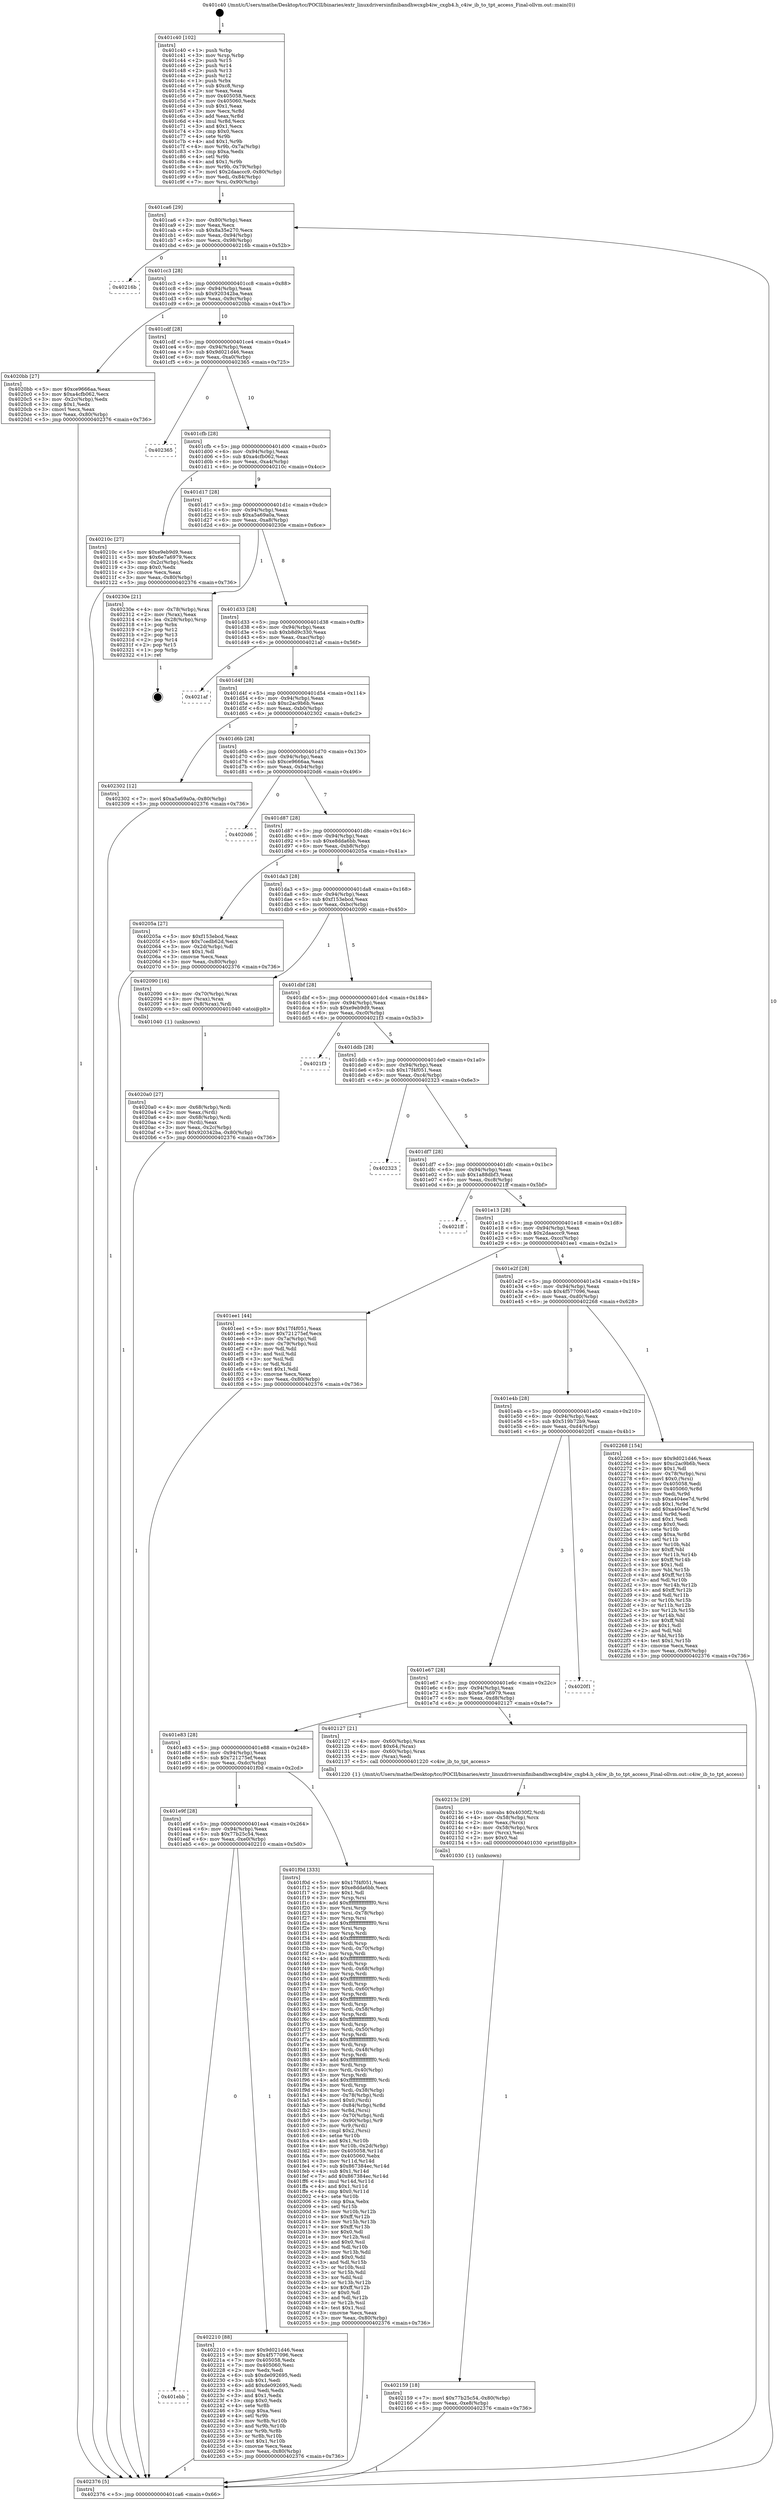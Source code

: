 digraph "0x401c40" {
  label = "0x401c40 (/mnt/c/Users/mathe/Desktop/tcc/POCII/binaries/extr_linuxdriversinfinibandhwcxgb4iw_cxgb4.h_c4iw_ib_to_tpt_access_Final-ollvm.out::main(0))"
  labelloc = "t"
  node[shape=record]

  Entry [label="",width=0.3,height=0.3,shape=circle,fillcolor=black,style=filled]
  "0x401ca6" [label="{
     0x401ca6 [29]\l
     | [instrs]\l
     &nbsp;&nbsp;0x401ca6 \<+3\>: mov -0x80(%rbp),%eax\l
     &nbsp;&nbsp;0x401ca9 \<+2\>: mov %eax,%ecx\l
     &nbsp;&nbsp;0x401cab \<+6\>: sub $0x8a35e270,%ecx\l
     &nbsp;&nbsp;0x401cb1 \<+6\>: mov %eax,-0x94(%rbp)\l
     &nbsp;&nbsp;0x401cb7 \<+6\>: mov %ecx,-0x98(%rbp)\l
     &nbsp;&nbsp;0x401cbd \<+6\>: je 000000000040216b \<main+0x52b\>\l
  }"]
  "0x40216b" [label="{
     0x40216b\l
  }", style=dashed]
  "0x401cc3" [label="{
     0x401cc3 [28]\l
     | [instrs]\l
     &nbsp;&nbsp;0x401cc3 \<+5\>: jmp 0000000000401cc8 \<main+0x88\>\l
     &nbsp;&nbsp;0x401cc8 \<+6\>: mov -0x94(%rbp),%eax\l
     &nbsp;&nbsp;0x401cce \<+5\>: sub $0x920342ba,%eax\l
     &nbsp;&nbsp;0x401cd3 \<+6\>: mov %eax,-0x9c(%rbp)\l
     &nbsp;&nbsp;0x401cd9 \<+6\>: je 00000000004020bb \<main+0x47b\>\l
  }"]
  Exit [label="",width=0.3,height=0.3,shape=circle,fillcolor=black,style=filled,peripheries=2]
  "0x4020bb" [label="{
     0x4020bb [27]\l
     | [instrs]\l
     &nbsp;&nbsp;0x4020bb \<+5\>: mov $0xce9666aa,%eax\l
     &nbsp;&nbsp;0x4020c0 \<+5\>: mov $0xa4cfb062,%ecx\l
     &nbsp;&nbsp;0x4020c5 \<+3\>: mov -0x2c(%rbp),%edx\l
     &nbsp;&nbsp;0x4020c8 \<+3\>: cmp $0x1,%edx\l
     &nbsp;&nbsp;0x4020cb \<+3\>: cmovl %ecx,%eax\l
     &nbsp;&nbsp;0x4020ce \<+3\>: mov %eax,-0x80(%rbp)\l
     &nbsp;&nbsp;0x4020d1 \<+5\>: jmp 0000000000402376 \<main+0x736\>\l
  }"]
  "0x401cdf" [label="{
     0x401cdf [28]\l
     | [instrs]\l
     &nbsp;&nbsp;0x401cdf \<+5\>: jmp 0000000000401ce4 \<main+0xa4\>\l
     &nbsp;&nbsp;0x401ce4 \<+6\>: mov -0x94(%rbp),%eax\l
     &nbsp;&nbsp;0x401cea \<+5\>: sub $0x9d021d46,%eax\l
     &nbsp;&nbsp;0x401cef \<+6\>: mov %eax,-0xa0(%rbp)\l
     &nbsp;&nbsp;0x401cf5 \<+6\>: je 0000000000402365 \<main+0x725\>\l
  }"]
  "0x401ebb" [label="{
     0x401ebb\l
  }", style=dashed]
  "0x402365" [label="{
     0x402365\l
  }", style=dashed]
  "0x401cfb" [label="{
     0x401cfb [28]\l
     | [instrs]\l
     &nbsp;&nbsp;0x401cfb \<+5\>: jmp 0000000000401d00 \<main+0xc0\>\l
     &nbsp;&nbsp;0x401d00 \<+6\>: mov -0x94(%rbp),%eax\l
     &nbsp;&nbsp;0x401d06 \<+5\>: sub $0xa4cfb062,%eax\l
     &nbsp;&nbsp;0x401d0b \<+6\>: mov %eax,-0xa4(%rbp)\l
     &nbsp;&nbsp;0x401d11 \<+6\>: je 000000000040210c \<main+0x4cc\>\l
  }"]
  "0x402210" [label="{
     0x402210 [88]\l
     | [instrs]\l
     &nbsp;&nbsp;0x402210 \<+5\>: mov $0x9d021d46,%eax\l
     &nbsp;&nbsp;0x402215 \<+5\>: mov $0x4f577096,%ecx\l
     &nbsp;&nbsp;0x40221a \<+7\>: mov 0x405058,%edx\l
     &nbsp;&nbsp;0x402221 \<+7\>: mov 0x405060,%esi\l
     &nbsp;&nbsp;0x402228 \<+2\>: mov %edx,%edi\l
     &nbsp;&nbsp;0x40222a \<+6\>: sub $0xde092695,%edi\l
     &nbsp;&nbsp;0x402230 \<+3\>: sub $0x1,%edi\l
     &nbsp;&nbsp;0x402233 \<+6\>: add $0xde092695,%edi\l
     &nbsp;&nbsp;0x402239 \<+3\>: imul %edi,%edx\l
     &nbsp;&nbsp;0x40223c \<+3\>: and $0x1,%edx\l
     &nbsp;&nbsp;0x40223f \<+3\>: cmp $0x0,%edx\l
     &nbsp;&nbsp;0x402242 \<+4\>: sete %r8b\l
     &nbsp;&nbsp;0x402246 \<+3\>: cmp $0xa,%esi\l
     &nbsp;&nbsp;0x402249 \<+4\>: setl %r9b\l
     &nbsp;&nbsp;0x40224d \<+3\>: mov %r8b,%r10b\l
     &nbsp;&nbsp;0x402250 \<+3\>: and %r9b,%r10b\l
     &nbsp;&nbsp;0x402253 \<+3\>: xor %r9b,%r8b\l
     &nbsp;&nbsp;0x402256 \<+3\>: or %r8b,%r10b\l
     &nbsp;&nbsp;0x402259 \<+4\>: test $0x1,%r10b\l
     &nbsp;&nbsp;0x40225d \<+3\>: cmovne %ecx,%eax\l
     &nbsp;&nbsp;0x402260 \<+3\>: mov %eax,-0x80(%rbp)\l
     &nbsp;&nbsp;0x402263 \<+5\>: jmp 0000000000402376 \<main+0x736\>\l
  }"]
  "0x40210c" [label="{
     0x40210c [27]\l
     | [instrs]\l
     &nbsp;&nbsp;0x40210c \<+5\>: mov $0xe9eb9d9,%eax\l
     &nbsp;&nbsp;0x402111 \<+5\>: mov $0x6e7a6979,%ecx\l
     &nbsp;&nbsp;0x402116 \<+3\>: mov -0x2c(%rbp),%edx\l
     &nbsp;&nbsp;0x402119 \<+3\>: cmp $0x0,%edx\l
     &nbsp;&nbsp;0x40211c \<+3\>: cmove %ecx,%eax\l
     &nbsp;&nbsp;0x40211f \<+3\>: mov %eax,-0x80(%rbp)\l
     &nbsp;&nbsp;0x402122 \<+5\>: jmp 0000000000402376 \<main+0x736\>\l
  }"]
  "0x401d17" [label="{
     0x401d17 [28]\l
     | [instrs]\l
     &nbsp;&nbsp;0x401d17 \<+5\>: jmp 0000000000401d1c \<main+0xdc\>\l
     &nbsp;&nbsp;0x401d1c \<+6\>: mov -0x94(%rbp),%eax\l
     &nbsp;&nbsp;0x401d22 \<+5\>: sub $0xa5a69a0a,%eax\l
     &nbsp;&nbsp;0x401d27 \<+6\>: mov %eax,-0xa8(%rbp)\l
     &nbsp;&nbsp;0x401d2d \<+6\>: je 000000000040230e \<main+0x6ce\>\l
  }"]
  "0x402159" [label="{
     0x402159 [18]\l
     | [instrs]\l
     &nbsp;&nbsp;0x402159 \<+7\>: movl $0x77b25c54,-0x80(%rbp)\l
     &nbsp;&nbsp;0x402160 \<+6\>: mov %eax,-0xe8(%rbp)\l
     &nbsp;&nbsp;0x402166 \<+5\>: jmp 0000000000402376 \<main+0x736\>\l
  }"]
  "0x40230e" [label="{
     0x40230e [21]\l
     | [instrs]\l
     &nbsp;&nbsp;0x40230e \<+4\>: mov -0x78(%rbp),%rax\l
     &nbsp;&nbsp;0x402312 \<+2\>: mov (%rax),%eax\l
     &nbsp;&nbsp;0x402314 \<+4\>: lea -0x28(%rbp),%rsp\l
     &nbsp;&nbsp;0x402318 \<+1\>: pop %rbx\l
     &nbsp;&nbsp;0x402319 \<+2\>: pop %r12\l
     &nbsp;&nbsp;0x40231b \<+2\>: pop %r13\l
     &nbsp;&nbsp;0x40231d \<+2\>: pop %r14\l
     &nbsp;&nbsp;0x40231f \<+2\>: pop %r15\l
     &nbsp;&nbsp;0x402321 \<+1\>: pop %rbp\l
     &nbsp;&nbsp;0x402322 \<+1\>: ret\l
  }"]
  "0x401d33" [label="{
     0x401d33 [28]\l
     | [instrs]\l
     &nbsp;&nbsp;0x401d33 \<+5\>: jmp 0000000000401d38 \<main+0xf8\>\l
     &nbsp;&nbsp;0x401d38 \<+6\>: mov -0x94(%rbp),%eax\l
     &nbsp;&nbsp;0x401d3e \<+5\>: sub $0xb8d9c330,%eax\l
     &nbsp;&nbsp;0x401d43 \<+6\>: mov %eax,-0xac(%rbp)\l
     &nbsp;&nbsp;0x401d49 \<+6\>: je 00000000004021af \<main+0x56f\>\l
  }"]
  "0x40213c" [label="{
     0x40213c [29]\l
     | [instrs]\l
     &nbsp;&nbsp;0x40213c \<+10\>: movabs $0x4030f2,%rdi\l
     &nbsp;&nbsp;0x402146 \<+4\>: mov -0x58(%rbp),%rcx\l
     &nbsp;&nbsp;0x40214a \<+2\>: mov %eax,(%rcx)\l
     &nbsp;&nbsp;0x40214c \<+4\>: mov -0x58(%rbp),%rcx\l
     &nbsp;&nbsp;0x402150 \<+2\>: mov (%rcx),%esi\l
     &nbsp;&nbsp;0x402152 \<+2\>: mov $0x0,%al\l
     &nbsp;&nbsp;0x402154 \<+5\>: call 0000000000401030 \<printf@plt\>\l
     | [calls]\l
     &nbsp;&nbsp;0x401030 \{1\} (unknown)\l
  }"]
  "0x4021af" [label="{
     0x4021af\l
  }", style=dashed]
  "0x401d4f" [label="{
     0x401d4f [28]\l
     | [instrs]\l
     &nbsp;&nbsp;0x401d4f \<+5\>: jmp 0000000000401d54 \<main+0x114\>\l
     &nbsp;&nbsp;0x401d54 \<+6\>: mov -0x94(%rbp),%eax\l
     &nbsp;&nbsp;0x401d5a \<+5\>: sub $0xc2ac9b6b,%eax\l
     &nbsp;&nbsp;0x401d5f \<+6\>: mov %eax,-0xb0(%rbp)\l
     &nbsp;&nbsp;0x401d65 \<+6\>: je 0000000000402302 \<main+0x6c2\>\l
  }"]
  "0x4020a0" [label="{
     0x4020a0 [27]\l
     | [instrs]\l
     &nbsp;&nbsp;0x4020a0 \<+4\>: mov -0x68(%rbp),%rdi\l
     &nbsp;&nbsp;0x4020a4 \<+2\>: mov %eax,(%rdi)\l
     &nbsp;&nbsp;0x4020a6 \<+4\>: mov -0x68(%rbp),%rdi\l
     &nbsp;&nbsp;0x4020aa \<+2\>: mov (%rdi),%eax\l
     &nbsp;&nbsp;0x4020ac \<+3\>: mov %eax,-0x2c(%rbp)\l
     &nbsp;&nbsp;0x4020af \<+7\>: movl $0x920342ba,-0x80(%rbp)\l
     &nbsp;&nbsp;0x4020b6 \<+5\>: jmp 0000000000402376 \<main+0x736\>\l
  }"]
  "0x402302" [label="{
     0x402302 [12]\l
     | [instrs]\l
     &nbsp;&nbsp;0x402302 \<+7\>: movl $0xa5a69a0a,-0x80(%rbp)\l
     &nbsp;&nbsp;0x402309 \<+5\>: jmp 0000000000402376 \<main+0x736\>\l
  }"]
  "0x401d6b" [label="{
     0x401d6b [28]\l
     | [instrs]\l
     &nbsp;&nbsp;0x401d6b \<+5\>: jmp 0000000000401d70 \<main+0x130\>\l
     &nbsp;&nbsp;0x401d70 \<+6\>: mov -0x94(%rbp),%eax\l
     &nbsp;&nbsp;0x401d76 \<+5\>: sub $0xce9666aa,%eax\l
     &nbsp;&nbsp;0x401d7b \<+6\>: mov %eax,-0xb4(%rbp)\l
     &nbsp;&nbsp;0x401d81 \<+6\>: je 00000000004020d6 \<main+0x496\>\l
  }"]
  "0x401e9f" [label="{
     0x401e9f [28]\l
     | [instrs]\l
     &nbsp;&nbsp;0x401e9f \<+5\>: jmp 0000000000401ea4 \<main+0x264\>\l
     &nbsp;&nbsp;0x401ea4 \<+6\>: mov -0x94(%rbp),%eax\l
     &nbsp;&nbsp;0x401eaa \<+5\>: sub $0x77b25c54,%eax\l
     &nbsp;&nbsp;0x401eaf \<+6\>: mov %eax,-0xe0(%rbp)\l
     &nbsp;&nbsp;0x401eb5 \<+6\>: je 0000000000402210 \<main+0x5d0\>\l
  }"]
  "0x4020d6" [label="{
     0x4020d6\l
  }", style=dashed]
  "0x401d87" [label="{
     0x401d87 [28]\l
     | [instrs]\l
     &nbsp;&nbsp;0x401d87 \<+5\>: jmp 0000000000401d8c \<main+0x14c\>\l
     &nbsp;&nbsp;0x401d8c \<+6\>: mov -0x94(%rbp),%eax\l
     &nbsp;&nbsp;0x401d92 \<+5\>: sub $0xe8dda6bb,%eax\l
     &nbsp;&nbsp;0x401d97 \<+6\>: mov %eax,-0xb8(%rbp)\l
     &nbsp;&nbsp;0x401d9d \<+6\>: je 000000000040205a \<main+0x41a\>\l
  }"]
  "0x401f0d" [label="{
     0x401f0d [333]\l
     | [instrs]\l
     &nbsp;&nbsp;0x401f0d \<+5\>: mov $0x17f4f051,%eax\l
     &nbsp;&nbsp;0x401f12 \<+5\>: mov $0xe8dda6bb,%ecx\l
     &nbsp;&nbsp;0x401f17 \<+2\>: mov $0x1,%dl\l
     &nbsp;&nbsp;0x401f19 \<+3\>: mov %rsp,%rsi\l
     &nbsp;&nbsp;0x401f1c \<+4\>: add $0xfffffffffffffff0,%rsi\l
     &nbsp;&nbsp;0x401f20 \<+3\>: mov %rsi,%rsp\l
     &nbsp;&nbsp;0x401f23 \<+4\>: mov %rsi,-0x78(%rbp)\l
     &nbsp;&nbsp;0x401f27 \<+3\>: mov %rsp,%rsi\l
     &nbsp;&nbsp;0x401f2a \<+4\>: add $0xfffffffffffffff0,%rsi\l
     &nbsp;&nbsp;0x401f2e \<+3\>: mov %rsi,%rsp\l
     &nbsp;&nbsp;0x401f31 \<+3\>: mov %rsp,%rdi\l
     &nbsp;&nbsp;0x401f34 \<+4\>: add $0xfffffffffffffff0,%rdi\l
     &nbsp;&nbsp;0x401f38 \<+3\>: mov %rdi,%rsp\l
     &nbsp;&nbsp;0x401f3b \<+4\>: mov %rdi,-0x70(%rbp)\l
     &nbsp;&nbsp;0x401f3f \<+3\>: mov %rsp,%rdi\l
     &nbsp;&nbsp;0x401f42 \<+4\>: add $0xfffffffffffffff0,%rdi\l
     &nbsp;&nbsp;0x401f46 \<+3\>: mov %rdi,%rsp\l
     &nbsp;&nbsp;0x401f49 \<+4\>: mov %rdi,-0x68(%rbp)\l
     &nbsp;&nbsp;0x401f4d \<+3\>: mov %rsp,%rdi\l
     &nbsp;&nbsp;0x401f50 \<+4\>: add $0xfffffffffffffff0,%rdi\l
     &nbsp;&nbsp;0x401f54 \<+3\>: mov %rdi,%rsp\l
     &nbsp;&nbsp;0x401f57 \<+4\>: mov %rdi,-0x60(%rbp)\l
     &nbsp;&nbsp;0x401f5b \<+3\>: mov %rsp,%rdi\l
     &nbsp;&nbsp;0x401f5e \<+4\>: add $0xfffffffffffffff0,%rdi\l
     &nbsp;&nbsp;0x401f62 \<+3\>: mov %rdi,%rsp\l
     &nbsp;&nbsp;0x401f65 \<+4\>: mov %rdi,-0x58(%rbp)\l
     &nbsp;&nbsp;0x401f69 \<+3\>: mov %rsp,%rdi\l
     &nbsp;&nbsp;0x401f6c \<+4\>: add $0xfffffffffffffff0,%rdi\l
     &nbsp;&nbsp;0x401f70 \<+3\>: mov %rdi,%rsp\l
     &nbsp;&nbsp;0x401f73 \<+4\>: mov %rdi,-0x50(%rbp)\l
     &nbsp;&nbsp;0x401f77 \<+3\>: mov %rsp,%rdi\l
     &nbsp;&nbsp;0x401f7a \<+4\>: add $0xfffffffffffffff0,%rdi\l
     &nbsp;&nbsp;0x401f7e \<+3\>: mov %rdi,%rsp\l
     &nbsp;&nbsp;0x401f81 \<+4\>: mov %rdi,-0x48(%rbp)\l
     &nbsp;&nbsp;0x401f85 \<+3\>: mov %rsp,%rdi\l
     &nbsp;&nbsp;0x401f88 \<+4\>: add $0xfffffffffffffff0,%rdi\l
     &nbsp;&nbsp;0x401f8c \<+3\>: mov %rdi,%rsp\l
     &nbsp;&nbsp;0x401f8f \<+4\>: mov %rdi,-0x40(%rbp)\l
     &nbsp;&nbsp;0x401f93 \<+3\>: mov %rsp,%rdi\l
     &nbsp;&nbsp;0x401f96 \<+4\>: add $0xfffffffffffffff0,%rdi\l
     &nbsp;&nbsp;0x401f9a \<+3\>: mov %rdi,%rsp\l
     &nbsp;&nbsp;0x401f9d \<+4\>: mov %rdi,-0x38(%rbp)\l
     &nbsp;&nbsp;0x401fa1 \<+4\>: mov -0x78(%rbp),%rdi\l
     &nbsp;&nbsp;0x401fa5 \<+6\>: movl $0x0,(%rdi)\l
     &nbsp;&nbsp;0x401fab \<+7\>: mov -0x84(%rbp),%r8d\l
     &nbsp;&nbsp;0x401fb2 \<+3\>: mov %r8d,(%rsi)\l
     &nbsp;&nbsp;0x401fb5 \<+4\>: mov -0x70(%rbp),%rdi\l
     &nbsp;&nbsp;0x401fb9 \<+7\>: mov -0x90(%rbp),%r9\l
     &nbsp;&nbsp;0x401fc0 \<+3\>: mov %r9,(%rdi)\l
     &nbsp;&nbsp;0x401fc3 \<+3\>: cmpl $0x2,(%rsi)\l
     &nbsp;&nbsp;0x401fc6 \<+4\>: setne %r10b\l
     &nbsp;&nbsp;0x401fca \<+4\>: and $0x1,%r10b\l
     &nbsp;&nbsp;0x401fce \<+4\>: mov %r10b,-0x2d(%rbp)\l
     &nbsp;&nbsp;0x401fd2 \<+8\>: mov 0x405058,%r11d\l
     &nbsp;&nbsp;0x401fda \<+7\>: mov 0x405060,%ebx\l
     &nbsp;&nbsp;0x401fe1 \<+3\>: mov %r11d,%r14d\l
     &nbsp;&nbsp;0x401fe4 \<+7\>: sub $0x867384ec,%r14d\l
     &nbsp;&nbsp;0x401feb \<+4\>: sub $0x1,%r14d\l
     &nbsp;&nbsp;0x401fef \<+7\>: add $0x867384ec,%r14d\l
     &nbsp;&nbsp;0x401ff6 \<+4\>: imul %r14d,%r11d\l
     &nbsp;&nbsp;0x401ffa \<+4\>: and $0x1,%r11d\l
     &nbsp;&nbsp;0x401ffe \<+4\>: cmp $0x0,%r11d\l
     &nbsp;&nbsp;0x402002 \<+4\>: sete %r10b\l
     &nbsp;&nbsp;0x402006 \<+3\>: cmp $0xa,%ebx\l
     &nbsp;&nbsp;0x402009 \<+4\>: setl %r15b\l
     &nbsp;&nbsp;0x40200d \<+3\>: mov %r10b,%r12b\l
     &nbsp;&nbsp;0x402010 \<+4\>: xor $0xff,%r12b\l
     &nbsp;&nbsp;0x402014 \<+3\>: mov %r15b,%r13b\l
     &nbsp;&nbsp;0x402017 \<+4\>: xor $0xff,%r13b\l
     &nbsp;&nbsp;0x40201b \<+3\>: xor $0x0,%dl\l
     &nbsp;&nbsp;0x40201e \<+3\>: mov %r12b,%sil\l
     &nbsp;&nbsp;0x402021 \<+4\>: and $0x0,%sil\l
     &nbsp;&nbsp;0x402025 \<+3\>: and %dl,%r10b\l
     &nbsp;&nbsp;0x402028 \<+3\>: mov %r13b,%dil\l
     &nbsp;&nbsp;0x40202b \<+4\>: and $0x0,%dil\l
     &nbsp;&nbsp;0x40202f \<+3\>: and %dl,%r15b\l
     &nbsp;&nbsp;0x402032 \<+3\>: or %r10b,%sil\l
     &nbsp;&nbsp;0x402035 \<+3\>: or %r15b,%dil\l
     &nbsp;&nbsp;0x402038 \<+3\>: xor %dil,%sil\l
     &nbsp;&nbsp;0x40203b \<+3\>: or %r13b,%r12b\l
     &nbsp;&nbsp;0x40203e \<+4\>: xor $0xff,%r12b\l
     &nbsp;&nbsp;0x402042 \<+3\>: or $0x0,%dl\l
     &nbsp;&nbsp;0x402045 \<+3\>: and %dl,%r12b\l
     &nbsp;&nbsp;0x402048 \<+3\>: or %r12b,%sil\l
     &nbsp;&nbsp;0x40204b \<+4\>: test $0x1,%sil\l
     &nbsp;&nbsp;0x40204f \<+3\>: cmovne %ecx,%eax\l
     &nbsp;&nbsp;0x402052 \<+3\>: mov %eax,-0x80(%rbp)\l
     &nbsp;&nbsp;0x402055 \<+5\>: jmp 0000000000402376 \<main+0x736\>\l
  }"]
  "0x40205a" [label="{
     0x40205a [27]\l
     | [instrs]\l
     &nbsp;&nbsp;0x40205a \<+5\>: mov $0xf153ebcd,%eax\l
     &nbsp;&nbsp;0x40205f \<+5\>: mov $0x7cedb62d,%ecx\l
     &nbsp;&nbsp;0x402064 \<+3\>: mov -0x2d(%rbp),%dl\l
     &nbsp;&nbsp;0x402067 \<+3\>: test $0x1,%dl\l
     &nbsp;&nbsp;0x40206a \<+3\>: cmovne %ecx,%eax\l
     &nbsp;&nbsp;0x40206d \<+3\>: mov %eax,-0x80(%rbp)\l
     &nbsp;&nbsp;0x402070 \<+5\>: jmp 0000000000402376 \<main+0x736\>\l
  }"]
  "0x401da3" [label="{
     0x401da3 [28]\l
     | [instrs]\l
     &nbsp;&nbsp;0x401da3 \<+5\>: jmp 0000000000401da8 \<main+0x168\>\l
     &nbsp;&nbsp;0x401da8 \<+6\>: mov -0x94(%rbp),%eax\l
     &nbsp;&nbsp;0x401dae \<+5\>: sub $0xf153ebcd,%eax\l
     &nbsp;&nbsp;0x401db3 \<+6\>: mov %eax,-0xbc(%rbp)\l
     &nbsp;&nbsp;0x401db9 \<+6\>: je 0000000000402090 \<main+0x450\>\l
  }"]
  "0x401e83" [label="{
     0x401e83 [28]\l
     | [instrs]\l
     &nbsp;&nbsp;0x401e83 \<+5\>: jmp 0000000000401e88 \<main+0x248\>\l
     &nbsp;&nbsp;0x401e88 \<+6\>: mov -0x94(%rbp),%eax\l
     &nbsp;&nbsp;0x401e8e \<+5\>: sub $0x721275ef,%eax\l
     &nbsp;&nbsp;0x401e93 \<+6\>: mov %eax,-0xdc(%rbp)\l
     &nbsp;&nbsp;0x401e99 \<+6\>: je 0000000000401f0d \<main+0x2cd\>\l
  }"]
  "0x402090" [label="{
     0x402090 [16]\l
     | [instrs]\l
     &nbsp;&nbsp;0x402090 \<+4\>: mov -0x70(%rbp),%rax\l
     &nbsp;&nbsp;0x402094 \<+3\>: mov (%rax),%rax\l
     &nbsp;&nbsp;0x402097 \<+4\>: mov 0x8(%rax),%rdi\l
     &nbsp;&nbsp;0x40209b \<+5\>: call 0000000000401040 \<atoi@plt\>\l
     | [calls]\l
     &nbsp;&nbsp;0x401040 \{1\} (unknown)\l
  }"]
  "0x401dbf" [label="{
     0x401dbf [28]\l
     | [instrs]\l
     &nbsp;&nbsp;0x401dbf \<+5\>: jmp 0000000000401dc4 \<main+0x184\>\l
     &nbsp;&nbsp;0x401dc4 \<+6\>: mov -0x94(%rbp),%eax\l
     &nbsp;&nbsp;0x401dca \<+5\>: sub $0xe9eb9d9,%eax\l
     &nbsp;&nbsp;0x401dcf \<+6\>: mov %eax,-0xc0(%rbp)\l
     &nbsp;&nbsp;0x401dd5 \<+6\>: je 00000000004021f3 \<main+0x5b3\>\l
  }"]
  "0x402127" [label="{
     0x402127 [21]\l
     | [instrs]\l
     &nbsp;&nbsp;0x402127 \<+4\>: mov -0x60(%rbp),%rax\l
     &nbsp;&nbsp;0x40212b \<+6\>: movl $0x64,(%rax)\l
     &nbsp;&nbsp;0x402131 \<+4\>: mov -0x60(%rbp),%rax\l
     &nbsp;&nbsp;0x402135 \<+2\>: mov (%rax),%edi\l
     &nbsp;&nbsp;0x402137 \<+5\>: call 0000000000401220 \<c4iw_ib_to_tpt_access\>\l
     | [calls]\l
     &nbsp;&nbsp;0x401220 \{1\} (/mnt/c/Users/mathe/Desktop/tcc/POCII/binaries/extr_linuxdriversinfinibandhwcxgb4iw_cxgb4.h_c4iw_ib_to_tpt_access_Final-ollvm.out::c4iw_ib_to_tpt_access)\l
  }"]
  "0x4021f3" [label="{
     0x4021f3\l
  }", style=dashed]
  "0x401ddb" [label="{
     0x401ddb [28]\l
     | [instrs]\l
     &nbsp;&nbsp;0x401ddb \<+5\>: jmp 0000000000401de0 \<main+0x1a0\>\l
     &nbsp;&nbsp;0x401de0 \<+6\>: mov -0x94(%rbp),%eax\l
     &nbsp;&nbsp;0x401de6 \<+5\>: sub $0x17f4f051,%eax\l
     &nbsp;&nbsp;0x401deb \<+6\>: mov %eax,-0xc4(%rbp)\l
     &nbsp;&nbsp;0x401df1 \<+6\>: je 0000000000402323 \<main+0x6e3\>\l
  }"]
  "0x401e67" [label="{
     0x401e67 [28]\l
     | [instrs]\l
     &nbsp;&nbsp;0x401e67 \<+5\>: jmp 0000000000401e6c \<main+0x22c\>\l
     &nbsp;&nbsp;0x401e6c \<+6\>: mov -0x94(%rbp),%eax\l
     &nbsp;&nbsp;0x401e72 \<+5\>: sub $0x6e7a6979,%eax\l
     &nbsp;&nbsp;0x401e77 \<+6\>: mov %eax,-0xd8(%rbp)\l
     &nbsp;&nbsp;0x401e7d \<+6\>: je 0000000000402127 \<main+0x4e7\>\l
  }"]
  "0x402323" [label="{
     0x402323\l
  }", style=dashed]
  "0x401df7" [label="{
     0x401df7 [28]\l
     | [instrs]\l
     &nbsp;&nbsp;0x401df7 \<+5\>: jmp 0000000000401dfc \<main+0x1bc\>\l
     &nbsp;&nbsp;0x401dfc \<+6\>: mov -0x94(%rbp),%eax\l
     &nbsp;&nbsp;0x401e02 \<+5\>: sub $0x1a88dbf3,%eax\l
     &nbsp;&nbsp;0x401e07 \<+6\>: mov %eax,-0xc8(%rbp)\l
     &nbsp;&nbsp;0x401e0d \<+6\>: je 00000000004021ff \<main+0x5bf\>\l
  }"]
  "0x4020f1" [label="{
     0x4020f1\l
  }", style=dashed]
  "0x4021ff" [label="{
     0x4021ff\l
  }", style=dashed]
  "0x401e13" [label="{
     0x401e13 [28]\l
     | [instrs]\l
     &nbsp;&nbsp;0x401e13 \<+5\>: jmp 0000000000401e18 \<main+0x1d8\>\l
     &nbsp;&nbsp;0x401e18 \<+6\>: mov -0x94(%rbp),%eax\l
     &nbsp;&nbsp;0x401e1e \<+5\>: sub $0x2daaccc9,%eax\l
     &nbsp;&nbsp;0x401e23 \<+6\>: mov %eax,-0xcc(%rbp)\l
     &nbsp;&nbsp;0x401e29 \<+6\>: je 0000000000401ee1 \<main+0x2a1\>\l
  }"]
  "0x401e4b" [label="{
     0x401e4b [28]\l
     | [instrs]\l
     &nbsp;&nbsp;0x401e4b \<+5\>: jmp 0000000000401e50 \<main+0x210\>\l
     &nbsp;&nbsp;0x401e50 \<+6\>: mov -0x94(%rbp),%eax\l
     &nbsp;&nbsp;0x401e56 \<+5\>: sub $0x519b72b9,%eax\l
     &nbsp;&nbsp;0x401e5b \<+6\>: mov %eax,-0xd4(%rbp)\l
     &nbsp;&nbsp;0x401e61 \<+6\>: je 00000000004020f1 \<main+0x4b1\>\l
  }"]
  "0x401ee1" [label="{
     0x401ee1 [44]\l
     | [instrs]\l
     &nbsp;&nbsp;0x401ee1 \<+5\>: mov $0x17f4f051,%eax\l
     &nbsp;&nbsp;0x401ee6 \<+5\>: mov $0x721275ef,%ecx\l
     &nbsp;&nbsp;0x401eeb \<+3\>: mov -0x7a(%rbp),%dl\l
     &nbsp;&nbsp;0x401eee \<+4\>: mov -0x79(%rbp),%sil\l
     &nbsp;&nbsp;0x401ef2 \<+3\>: mov %dl,%dil\l
     &nbsp;&nbsp;0x401ef5 \<+3\>: and %sil,%dil\l
     &nbsp;&nbsp;0x401ef8 \<+3\>: xor %sil,%dl\l
     &nbsp;&nbsp;0x401efb \<+3\>: or %dl,%dil\l
     &nbsp;&nbsp;0x401efe \<+4\>: test $0x1,%dil\l
     &nbsp;&nbsp;0x401f02 \<+3\>: cmovne %ecx,%eax\l
     &nbsp;&nbsp;0x401f05 \<+3\>: mov %eax,-0x80(%rbp)\l
     &nbsp;&nbsp;0x401f08 \<+5\>: jmp 0000000000402376 \<main+0x736\>\l
  }"]
  "0x401e2f" [label="{
     0x401e2f [28]\l
     | [instrs]\l
     &nbsp;&nbsp;0x401e2f \<+5\>: jmp 0000000000401e34 \<main+0x1f4\>\l
     &nbsp;&nbsp;0x401e34 \<+6\>: mov -0x94(%rbp),%eax\l
     &nbsp;&nbsp;0x401e3a \<+5\>: sub $0x4f577096,%eax\l
     &nbsp;&nbsp;0x401e3f \<+6\>: mov %eax,-0xd0(%rbp)\l
     &nbsp;&nbsp;0x401e45 \<+6\>: je 0000000000402268 \<main+0x628\>\l
  }"]
  "0x402376" [label="{
     0x402376 [5]\l
     | [instrs]\l
     &nbsp;&nbsp;0x402376 \<+5\>: jmp 0000000000401ca6 \<main+0x66\>\l
  }"]
  "0x401c40" [label="{
     0x401c40 [102]\l
     | [instrs]\l
     &nbsp;&nbsp;0x401c40 \<+1\>: push %rbp\l
     &nbsp;&nbsp;0x401c41 \<+3\>: mov %rsp,%rbp\l
     &nbsp;&nbsp;0x401c44 \<+2\>: push %r15\l
     &nbsp;&nbsp;0x401c46 \<+2\>: push %r14\l
     &nbsp;&nbsp;0x401c48 \<+2\>: push %r13\l
     &nbsp;&nbsp;0x401c4a \<+2\>: push %r12\l
     &nbsp;&nbsp;0x401c4c \<+1\>: push %rbx\l
     &nbsp;&nbsp;0x401c4d \<+7\>: sub $0xc8,%rsp\l
     &nbsp;&nbsp;0x401c54 \<+2\>: xor %eax,%eax\l
     &nbsp;&nbsp;0x401c56 \<+7\>: mov 0x405058,%ecx\l
     &nbsp;&nbsp;0x401c5d \<+7\>: mov 0x405060,%edx\l
     &nbsp;&nbsp;0x401c64 \<+3\>: sub $0x1,%eax\l
     &nbsp;&nbsp;0x401c67 \<+3\>: mov %ecx,%r8d\l
     &nbsp;&nbsp;0x401c6a \<+3\>: add %eax,%r8d\l
     &nbsp;&nbsp;0x401c6d \<+4\>: imul %r8d,%ecx\l
     &nbsp;&nbsp;0x401c71 \<+3\>: and $0x1,%ecx\l
     &nbsp;&nbsp;0x401c74 \<+3\>: cmp $0x0,%ecx\l
     &nbsp;&nbsp;0x401c77 \<+4\>: sete %r9b\l
     &nbsp;&nbsp;0x401c7b \<+4\>: and $0x1,%r9b\l
     &nbsp;&nbsp;0x401c7f \<+4\>: mov %r9b,-0x7a(%rbp)\l
     &nbsp;&nbsp;0x401c83 \<+3\>: cmp $0xa,%edx\l
     &nbsp;&nbsp;0x401c86 \<+4\>: setl %r9b\l
     &nbsp;&nbsp;0x401c8a \<+4\>: and $0x1,%r9b\l
     &nbsp;&nbsp;0x401c8e \<+4\>: mov %r9b,-0x79(%rbp)\l
     &nbsp;&nbsp;0x401c92 \<+7\>: movl $0x2daaccc9,-0x80(%rbp)\l
     &nbsp;&nbsp;0x401c99 \<+6\>: mov %edi,-0x84(%rbp)\l
     &nbsp;&nbsp;0x401c9f \<+7\>: mov %rsi,-0x90(%rbp)\l
  }"]
  "0x402268" [label="{
     0x402268 [154]\l
     | [instrs]\l
     &nbsp;&nbsp;0x402268 \<+5\>: mov $0x9d021d46,%eax\l
     &nbsp;&nbsp;0x40226d \<+5\>: mov $0xc2ac9b6b,%ecx\l
     &nbsp;&nbsp;0x402272 \<+2\>: mov $0x1,%dl\l
     &nbsp;&nbsp;0x402274 \<+4\>: mov -0x78(%rbp),%rsi\l
     &nbsp;&nbsp;0x402278 \<+6\>: movl $0x0,(%rsi)\l
     &nbsp;&nbsp;0x40227e \<+7\>: mov 0x405058,%edi\l
     &nbsp;&nbsp;0x402285 \<+8\>: mov 0x405060,%r8d\l
     &nbsp;&nbsp;0x40228d \<+3\>: mov %edi,%r9d\l
     &nbsp;&nbsp;0x402290 \<+7\>: sub $0xa404ee7d,%r9d\l
     &nbsp;&nbsp;0x402297 \<+4\>: sub $0x1,%r9d\l
     &nbsp;&nbsp;0x40229b \<+7\>: add $0xa404ee7d,%r9d\l
     &nbsp;&nbsp;0x4022a2 \<+4\>: imul %r9d,%edi\l
     &nbsp;&nbsp;0x4022a6 \<+3\>: and $0x1,%edi\l
     &nbsp;&nbsp;0x4022a9 \<+3\>: cmp $0x0,%edi\l
     &nbsp;&nbsp;0x4022ac \<+4\>: sete %r10b\l
     &nbsp;&nbsp;0x4022b0 \<+4\>: cmp $0xa,%r8d\l
     &nbsp;&nbsp;0x4022b4 \<+4\>: setl %r11b\l
     &nbsp;&nbsp;0x4022b8 \<+3\>: mov %r10b,%bl\l
     &nbsp;&nbsp;0x4022bb \<+3\>: xor $0xff,%bl\l
     &nbsp;&nbsp;0x4022be \<+3\>: mov %r11b,%r14b\l
     &nbsp;&nbsp;0x4022c1 \<+4\>: xor $0xff,%r14b\l
     &nbsp;&nbsp;0x4022c5 \<+3\>: xor $0x1,%dl\l
     &nbsp;&nbsp;0x4022c8 \<+3\>: mov %bl,%r15b\l
     &nbsp;&nbsp;0x4022cb \<+4\>: and $0xff,%r15b\l
     &nbsp;&nbsp;0x4022cf \<+3\>: and %dl,%r10b\l
     &nbsp;&nbsp;0x4022d2 \<+3\>: mov %r14b,%r12b\l
     &nbsp;&nbsp;0x4022d5 \<+4\>: and $0xff,%r12b\l
     &nbsp;&nbsp;0x4022d9 \<+3\>: and %dl,%r11b\l
     &nbsp;&nbsp;0x4022dc \<+3\>: or %r10b,%r15b\l
     &nbsp;&nbsp;0x4022df \<+3\>: or %r11b,%r12b\l
     &nbsp;&nbsp;0x4022e2 \<+3\>: xor %r12b,%r15b\l
     &nbsp;&nbsp;0x4022e5 \<+3\>: or %r14b,%bl\l
     &nbsp;&nbsp;0x4022e8 \<+3\>: xor $0xff,%bl\l
     &nbsp;&nbsp;0x4022eb \<+3\>: or $0x1,%dl\l
     &nbsp;&nbsp;0x4022ee \<+2\>: and %dl,%bl\l
     &nbsp;&nbsp;0x4022f0 \<+3\>: or %bl,%r15b\l
     &nbsp;&nbsp;0x4022f3 \<+4\>: test $0x1,%r15b\l
     &nbsp;&nbsp;0x4022f7 \<+3\>: cmovne %ecx,%eax\l
     &nbsp;&nbsp;0x4022fa \<+3\>: mov %eax,-0x80(%rbp)\l
     &nbsp;&nbsp;0x4022fd \<+5\>: jmp 0000000000402376 \<main+0x736\>\l
  }"]
  Entry -> "0x401c40" [label=" 1"]
  "0x401ca6" -> "0x40216b" [label=" 0"]
  "0x401ca6" -> "0x401cc3" [label=" 11"]
  "0x40230e" -> Exit [label=" 1"]
  "0x401cc3" -> "0x4020bb" [label=" 1"]
  "0x401cc3" -> "0x401cdf" [label=" 10"]
  "0x402302" -> "0x402376" [label=" 1"]
  "0x401cdf" -> "0x402365" [label=" 0"]
  "0x401cdf" -> "0x401cfb" [label=" 10"]
  "0x402268" -> "0x402376" [label=" 1"]
  "0x401cfb" -> "0x40210c" [label=" 1"]
  "0x401cfb" -> "0x401d17" [label=" 9"]
  "0x402210" -> "0x402376" [label=" 1"]
  "0x401d17" -> "0x40230e" [label=" 1"]
  "0x401d17" -> "0x401d33" [label=" 8"]
  "0x401e9f" -> "0x402210" [label=" 1"]
  "0x401d33" -> "0x4021af" [label=" 0"]
  "0x401d33" -> "0x401d4f" [label=" 8"]
  "0x401e9f" -> "0x401ebb" [label=" 0"]
  "0x401d4f" -> "0x402302" [label=" 1"]
  "0x401d4f" -> "0x401d6b" [label=" 7"]
  "0x402159" -> "0x402376" [label=" 1"]
  "0x401d6b" -> "0x4020d6" [label=" 0"]
  "0x401d6b" -> "0x401d87" [label=" 7"]
  "0x402127" -> "0x40213c" [label=" 1"]
  "0x401d87" -> "0x40205a" [label=" 1"]
  "0x401d87" -> "0x401da3" [label=" 6"]
  "0x40210c" -> "0x402376" [label=" 1"]
  "0x401da3" -> "0x402090" [label=" 1"]
  "0x401da3" -> "0x401dbf" [label=" 5"]
  "0x4020a0" -> "0x402376" [label=" 1"]
  "0x401dbf" -> "0x4021f3" [label=" 0"]
  "0x401dbf" -> "0x401ddb" [label=" 5"]
  "0x402090" -> "0x4020a0" [label=" 1"]
  "0x401ddb" -> "0x402323" [label=" 0"]
  "0x401ddb" -> "0x401df7" [label=" 5"]
  "0x401f0d" -> "0x402376" [label=" 1"]
  "0x401df7" -> "0x4021ff" [label=" 0"]
  "0x401df7" -> "0x401e13" [label=" 5"]
  "0x40213c" -> "0x402159" [label=" 1"]
  "0x401e13" -> "0x401ee1" [label=" 1"]
  "0x401e13" -> "0x401e2f" [label=" 4"]
  "0x401ee1" -> "0x402376" [label=" 1"]
  "0x401c40" -> "0x401ca6" [label=" 1"]
  "0x402376" -> "0x401ca6" [label=" 10"]
  "0x401e83" -> "0x401f0d" [label=" 1"]
  "0x401e2f" -> "0x402268" [label=" 1"]
  "0x401e2f" -> "0x401e4b" [label=" 3"]
  "0x401e83" -> "0x401e9f" [label=" 1"]
  "0x401e4b" -> "0x4020f1" [label=" 0"]
  "0x401e4b" -> "0x401e67" [label=" 3"]
  "0x40205a" -> "0x402376" [label=" 1"]
  "0x401e67" -> "0x402127" [label=" 1"]
  "0x401e67" -> "0x401e83" [label=" 2"]
  "0x4020bb" -> "0x402376" [label=" 1"]
}
